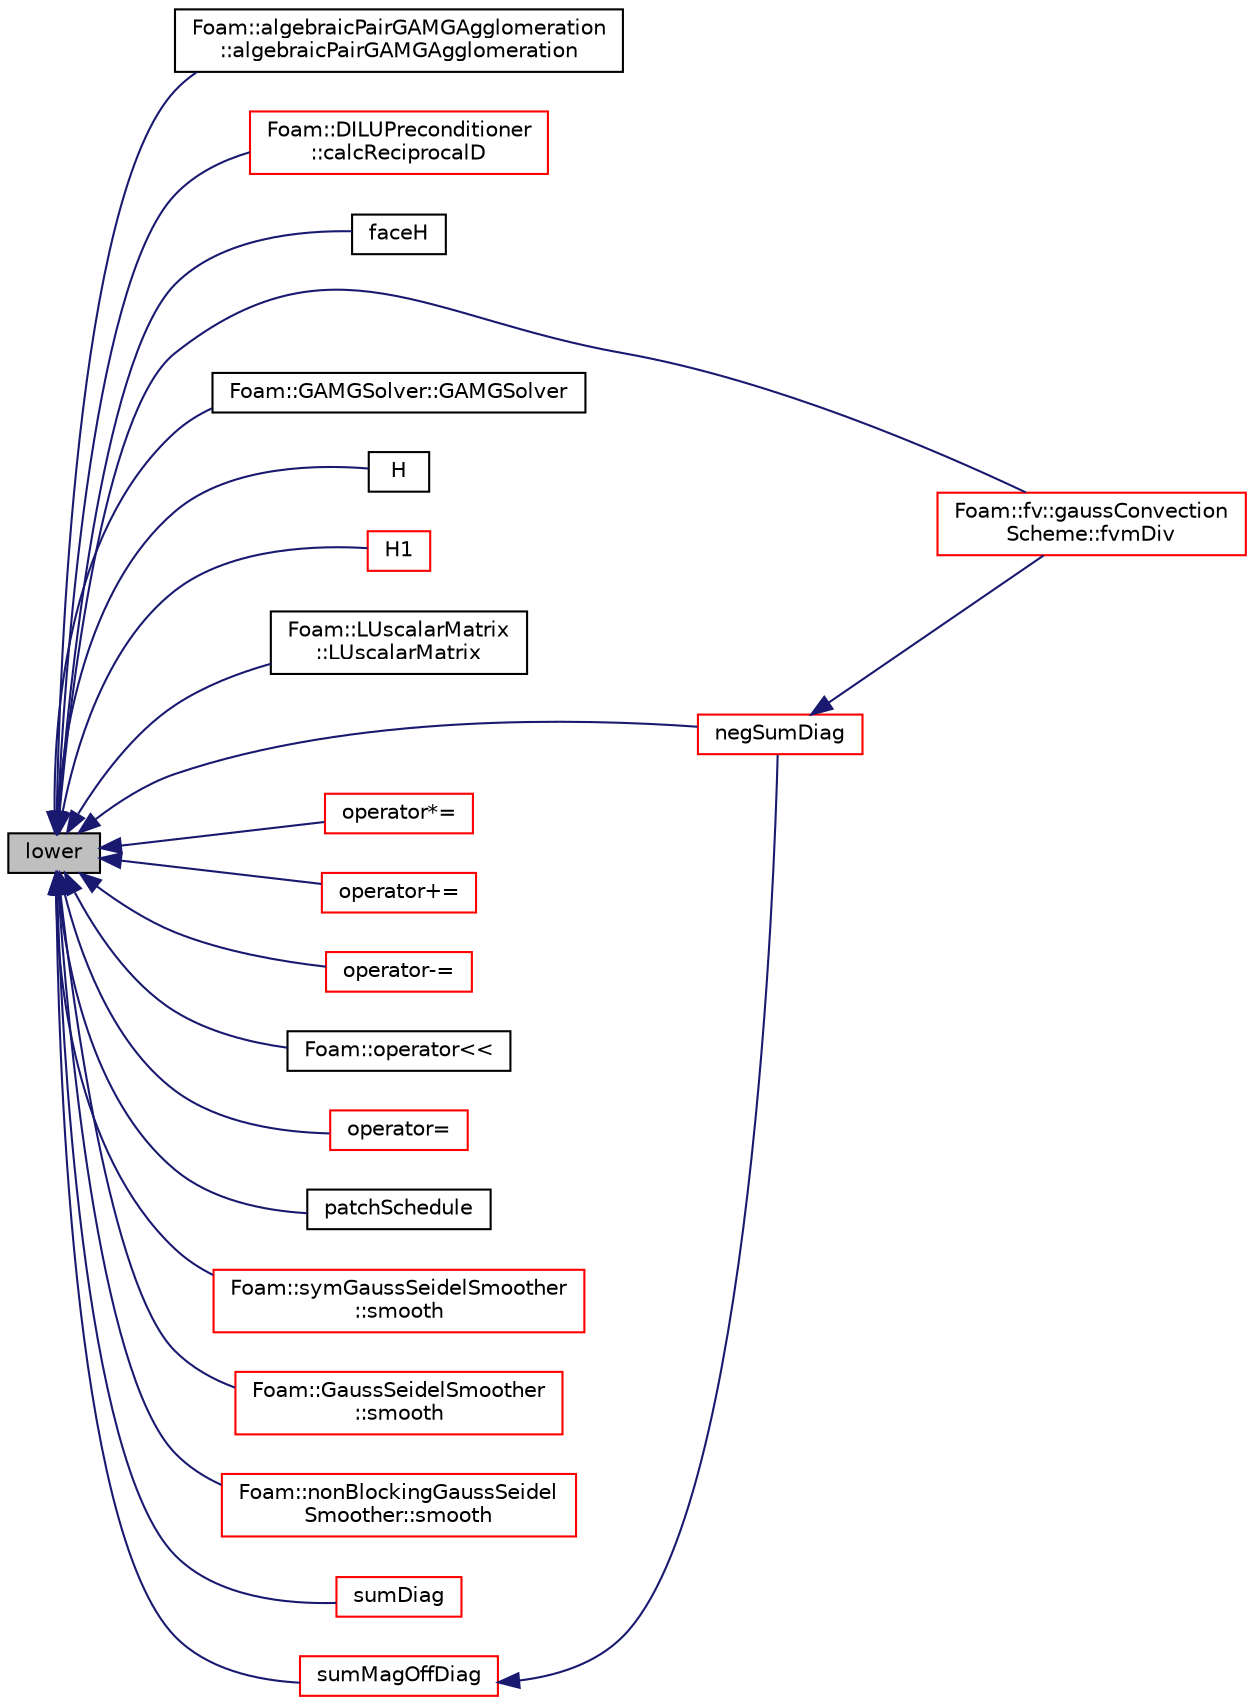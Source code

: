 digraph "lower"
{
  bgcolor="transparent";
  edge [fontname="Helvetica",fontsize="10",labelfontname="Helvetica",labelfontsize="10"];
  node [fontname="Helvetica",fontsize="10",shape=record];
  rankdir="LR";
  Node199 [label="lower",height=0.2,width=0.4,color="black", fillcolor="grey75", style="filled", fontcolor="black"];
  Node199 -> Node200 [dir="back",color="midnightblue",fontsize="10",style="solid",fontname="Helvetica"];
  Node200 [label="Foam::algebraicPairGAMGAgglomeration\l::algebraicPairGAMGAgglomeration",height=0.2,width=0.4,color="black",URL="$a28005.html#a100f93cde4cdbf0de8796d5d6c4d9677",tooltip="Construct given mesh and controls. "];
  Node199 -> Node201 [dir="back",color="midnightblue",fontsize="10",style="solid",fontname="Helvetica"];
  Node201 [label="Foam::DILUPreconditioner\l::calcReciprocalD",height=0.2,width=0.4,color="red",URL="$a27953.html#a0e2f579bbf250828b4e3f250dbadf455",tooltip="Calculate the reciprocal of the preconditioned diagonal. "];
  Node199 -> Node205 [dir="back",color="midnightblue",fontsize="10",style="solid",fontname="Helvetica"];
  Node205 [label="faceH",height=0.2,width=0.4,color="black",URL="$a27929.html#abd7a060a63362a6984b7e7bd72308d68"];
  Node199 -> Node206 [dir="back",color="midnightblue",fontsize="10",style="solid",fontname="Helvetica"];
  Node206 [label="Foam::fv::gaussConvection\lScheme::fvmDiv",height=0.2,width=0.4,color="red",URL="$a23261.html#ad6edbed7fbf0c42fcc63dee2f3ee3bf3"];
  Node199 -> Node215 [dir="back",color="midnightblue",fontsize="10",style="solid",fontname="Helvetica"];
  Node215 [label="Foam::GAMGSolver::GAMGSolver",height=0.2,width=0.4,color="black",URL="$a28045.html#aa0bdfcc22c05f62778e77b175b6fdd66",tooltip="Construct from lduMatrix and solver controls. "];
  Node199 -> Node216 [dir="back",color="midnightblue",fontsize="10",style="solid",fontname="Helvetica"];
  Node216 [label="H",height=0.2,width=0.4,color="black",URL="$a27929.html#a3dc09d787913c10fb48ee4a07d78587f"];
  Node199 -> Node217 [dir="back",color="midnightblue",fontsize="10",style="solid",fontname="Helvetica"];
  Node217 [label="H1",height=0.2,width=0.4,color="red",URL="$a27929.html#a090039c15b52321e7a7a6a90c0a29bbe"];
  Node199 -> Node253 [dir="back",color="midnightblue",fontsize="10",style="solid",fontname="Helvetica"];
  Node253 [label="Foam::LUscalarMatrix\l::LUscalarMatrix",height=0.2,width=0.4,color="black",URL="$a28169.html#aebab11f1a492c2f8e5e99c3e138253ce",tooltip="Construct from lduMatrix and perform LU decomposition. "];
  Node199 -> Node254 [dir="back",color="midnightblue",fontsize="10",style="solid",fontname="Helvetica"];
  Node254 [label="negSumDiag",height=0.2,width=0.4,color="red",URL="$a27929.html#a7ad351a572b04686613ec1f9650ad95c"];
  Node254 -> Node206 [dir="back",color="midnightblue",fontsize="10",style="solid",fontname="Helvetica"];
  Node199 -> Node231 [dir="back",color="midnightblue",fontsize="10",style="solid",fontname="Helvetica"];
  Node231 [label="operator*=",height=0.2,width=0.4,color="red",URL="$a27929.html#a8b7e3e95bdfe12c335fe5d27d6d4fa9f"];
  Node199 -> Node225 [dir="back",color="midnightblue",fontsize="10",style="solid",fontname="Helvetica"];
  Node225 [label="operator+=",height=0.2,width=0.4,color="red",URL="$a27929.html#aba4577bbc1ccadb63a82720d75378b4a"];
  Node199 -> Node228 [dir="back",color="midnightblue",fontsize="10",style="solid",fontname="Helvetica"];
  Node228 [label="operator-=",height=0.2,width=0.4,color="red",URL="$a27929.html#ad74d793450215c8520bbee8e3084139d"];
  Node199 -> Node255 [dir="back",color="midnightblue",fontsize="10",style="solid",fontname="Helvetica"];
  Node255 [label="Foam::operator\<\<",height=0.2,width=0.4,color="black",URL="$a21851.html#afe9574a3d35090f9665105ec551d0679"];
  Node199 -> Node256 [dir="back",color="midnightblue",fontsize="10",style="solid",fontname="Helvetica"];
  Node256 [label="operator=",height=0.2,width=0.4,color="red",URL="$a27929.html#a0ce71b9a590f3426bdfe3401df8df1fb"];
  Node199 -> Node259 [dir="back",color="midnightblue",fontsize="10",style="solid",fontname="Helvetica"];
  Node259 [label="patchSchedule",height=0.2,width=0.4,color="black",URL="$a27929.html#a073c4059b610f8e1c1aee75fb7b074ab",tooltip="Return the patch evaluation schedule. "];
  Node199 -> Node260 [dir="back",color="midnightblue",fontsize="10",style="solid",fontname="Helvetica"];
  Node260 [label="Foam::symGaussSeidelSmoother\l::smooth",height=0.2,width=0.4,color="red",URL="$a27997.html#a8622cba882900a35ce041c544a6134c0",tooltip="Smooth for the given number of sweeps. "];
  Node199 -> Node262 [dir="back",color="midnightblue",fontsize="10",style="solid",fontname="Helvetica"];
  Node262 [label="Foam::GaussSeidelSmoother\l::smooth",height=0.2,width=0.4,color="red",URL="$a27989.html#a8622cba882900a35ce041c544a6134c0",tooltip="Smooth for the given number of sweeps. "];
  Node199 -> Node264 [dir="back",color="midnightblue",fontsize="10",style="solid",fontname="Helvetica"];
  Node264 [label="Foam::nonBlockingGaussSeidel\lSmoother::smooth",height=0.2,width=0.4,color="red",URL="$a27993.html#a84def9b216d3c88d8c9d2e410aa7ff04",tooltip="Smooth for the given number of sweeps. "];
  Node199 -> Node266 [dir="back",color="midnightblue",fontsize="10",style="solid",fontname="Helvetica"];
  Node266 [label="sumDiag",height=0.2,width=0.4,color="red",URL="$a27929.html#a2034fb6b7d0fc02febd7b511e063d285"];
  Node199 -> Node267 [dir="back",color="midnightblue",fontsize="10",style="solid",fontname="Helvetica"];
  Node267 [label="sumMagOffDiag",height=0.2,width=0.4,color="red",URL="$a27929.html#abcea6927adad977b250dc984505099f0"];
  Node267 -> Node254 [dir="back",color="midnightblue",fontsize="10",style="solid",fontname="Helvetica"];
}
